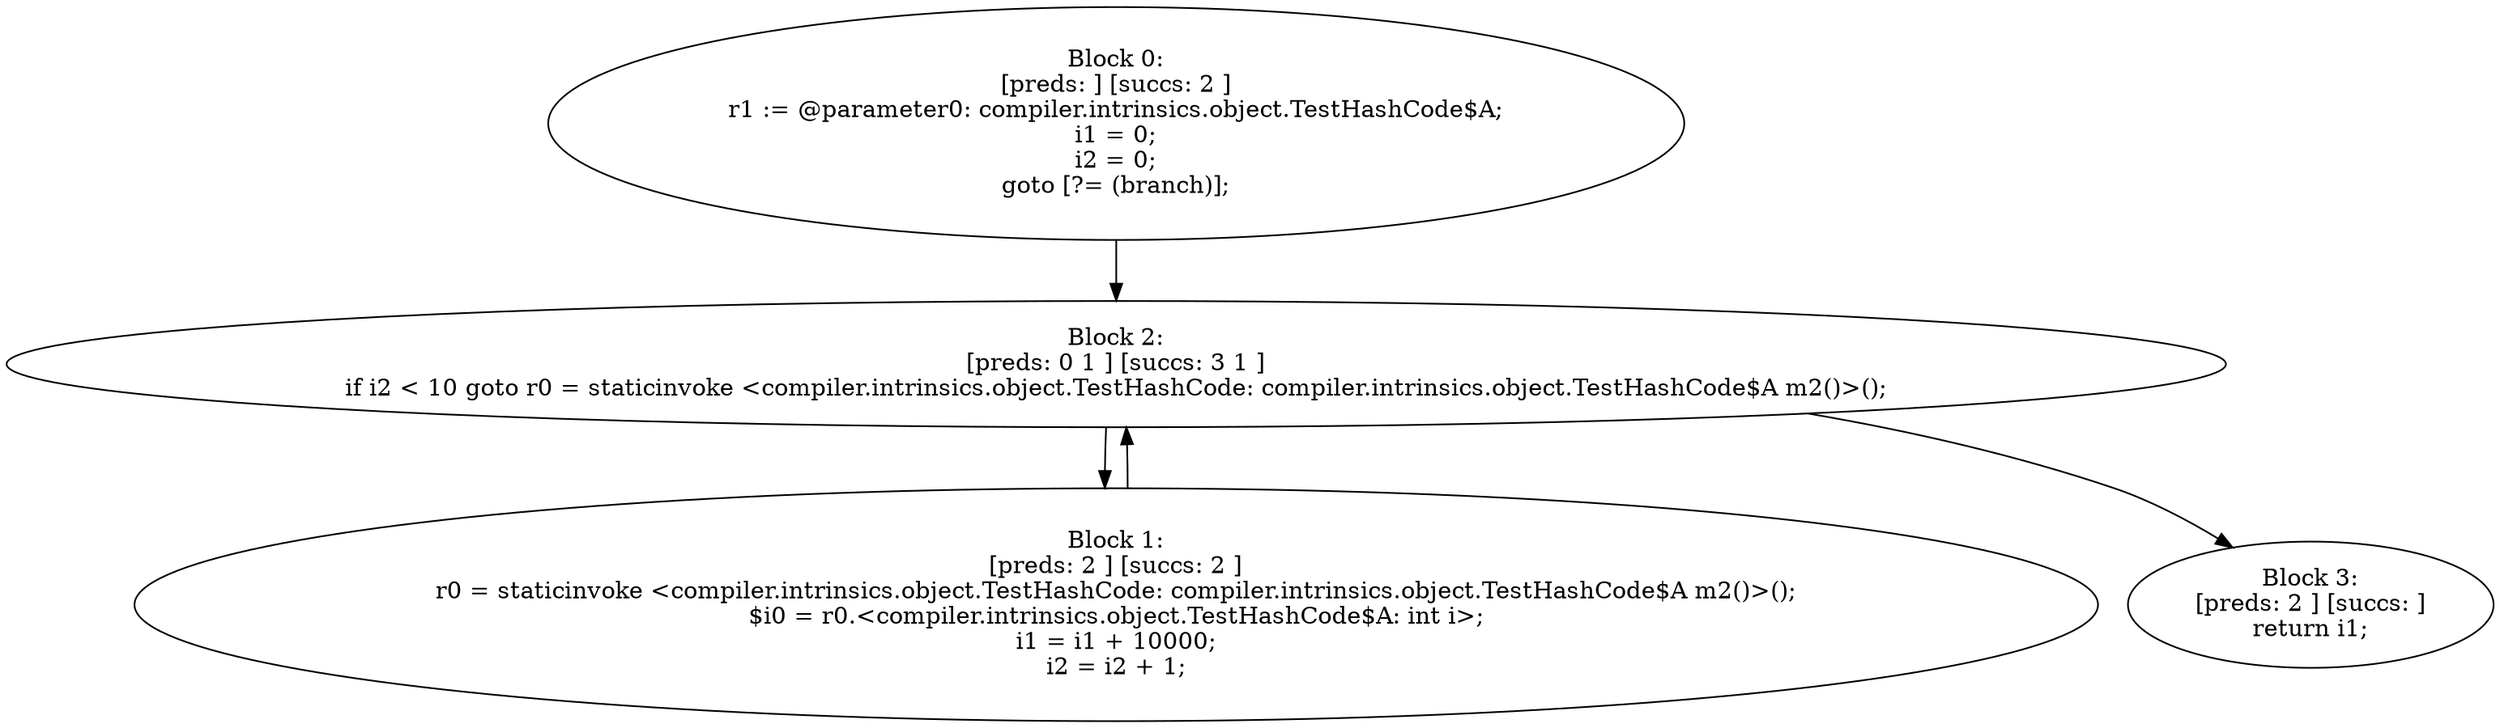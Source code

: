 digraph "unitGraph" {
    "Block 0:
[preds: ] [succs: 2 ]
r1 := @parameter0: compiler.intrinsics.object.TestHashCode$A;
i1 = 0;
i2 = 0;
goto [?= (branch)];
"
    "Block 1:
[preds: 2 ] [succs: 2 ]
r0 = staticinvoke <compiler.intrinsics.object.TestHashCode: compiler.intrinsics.object.TestHashCode$A m2()>();
$i0 = r0.<compiler.intrinsics.object.TestHashCode$A: int i>;
i1 = i1 + 10000;
i2 = i2 + 1;
"
    "Block 2:
[preds: 0 1 ] [succs: 3 1 ]
if i2 < 10 goto r0 = staticinvoke <compiler.intrinsics.object.TestHashCode: compiler.intrinsics.object.TestHashCode$A m2()>();
"
    "Block 3:
[preds: 2 ] [succs: ]
return i1;
"
    "Block 0:
[preds: ] [succs: 2 ]
r1 := @parameter0: compiler.intrinsics.object.TestHashCode$A;
i1 = 0;
i2 = 0;
goto [?= (branch)];
"->"Block 2:
[preds: 0 1 ] [succs: 3 1 ]
if i2 < 10 goto r0 = staticinvoke <compiler.intrinsics.object.TestHashCode: compiler.intrinsics.object.TestHashCode$A m2()>();
";
    "Block 1:
[preds: 2 ] [succs: 2 ]
r0 = staticinvoke <compiler.intrinsics.object.TestHashCode: compiler.intrinsics.object.TestHashCode$A m2()>();
$i0 = r0.<compiler.intrinsics.object.TestHashCode$A: int i>;
i1 = i1 + 10000;
i2 = i2 + 1;
"->"Block 2:
[preds: 0 1 ] [succs: 3 1 ]
if i2 < 10 goto r0 = staticinvoke <compiler.intrinsics.object.TestHashCode: compiler.intrinsics.object.TestHashCode$A m2()>();
";
    "Block 2:
[preds: 0 1 ] [succs: 3 1 ]
if i2 < 10 goto r0 = staticinvoke <compiler.intrinsics.object.TestHashCode: compiler.intrinsics.object.TestHashCode$A m2()>();
"->"Block 3:
[preds: 2 ] [succs: ]
return i1;
";
    "Block 2:
[preds: 0 1 ] [succs: 3 1 ]
if i2 < 10 goto r0 = staticinvoke <compiler.intrinsics.object.TestHashCode: compiler.intrinsics.object.TestHashCode$A m2()>();
"->"Block 1:
[preds: 2 ] [succs: 2 ]
r0 = staticinvoke <compiler.intrinsics.object.TestHashCode: compiler.intrinsics.object.TestHashCode$A m2()>();
$i0 = r0.<compiler.intrinsics.object.TestHashCode$A: int i>;
i1 = i1 + 10000;
i2 = i2 + 1;
";
}
